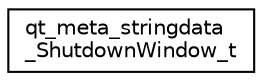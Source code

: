digraph "Graphical Class Hierarchy"
{
 // LATEX_PDF_SIZE
  edge [fontname="Helvetica",fontsize="10",labelfontname="Helvetica",labelfontsize="10"];
  node [fontname="Helvetica",fontsize="10",shape=record];
  rankdir="LR";
  Node0 [label="qt_meta_stringdata\l_ShutdownWindow_t",height=0.2,width=0.4,color="black", fillcolor="white", style="filled",URL="$structqt__meta__stringdata___shutdown_window__t.html",tooltip=" "];
}
